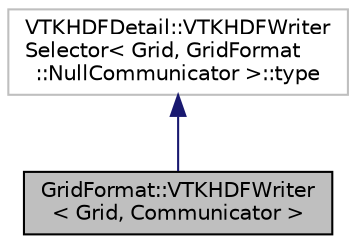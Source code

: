 digraph "GridFormat::VTKHDFWriter&lt; Grid, Communicator &gt;"
{
 // LATEX_PDF_SIZE
  edge [fontname="Helvetica",fontsize="10",labelfontname="Helvetica",labelfontsize="10"];
  node [fontname="Helvetica",fontsize="10",shape=record];
  Node1 [label="GridFormat::VTKHDFWriter\l\< Grid, Communicator \>",height=0.2,width=0.4,color="black", fillcolor="grey75", style="filled", fontcolor="black",tooltip="TODO: Doc me."];
  Node2 -> Node1 [dir="back",color="midnightblue",fontsize="10",style="solid",fontname="Helvetica"];
  Node2 [label="VTKHDFDetail::VTKHDFWriter\lSelector\< Grid, GridFormat\l::NullCommunicator  \>::type",height=0.2,width=0.4,color="grey75", fillcolor="white", style="filled",tooltip=" "];
}
